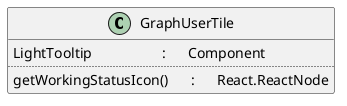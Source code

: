 @startuml GraphUserTile

class GraphUserTile {
    LightTooltip\t\t\t : \tComponent
    ..
    getWorkingStatusIcon()\t : \tReact.ReactNode
}
@enduml
